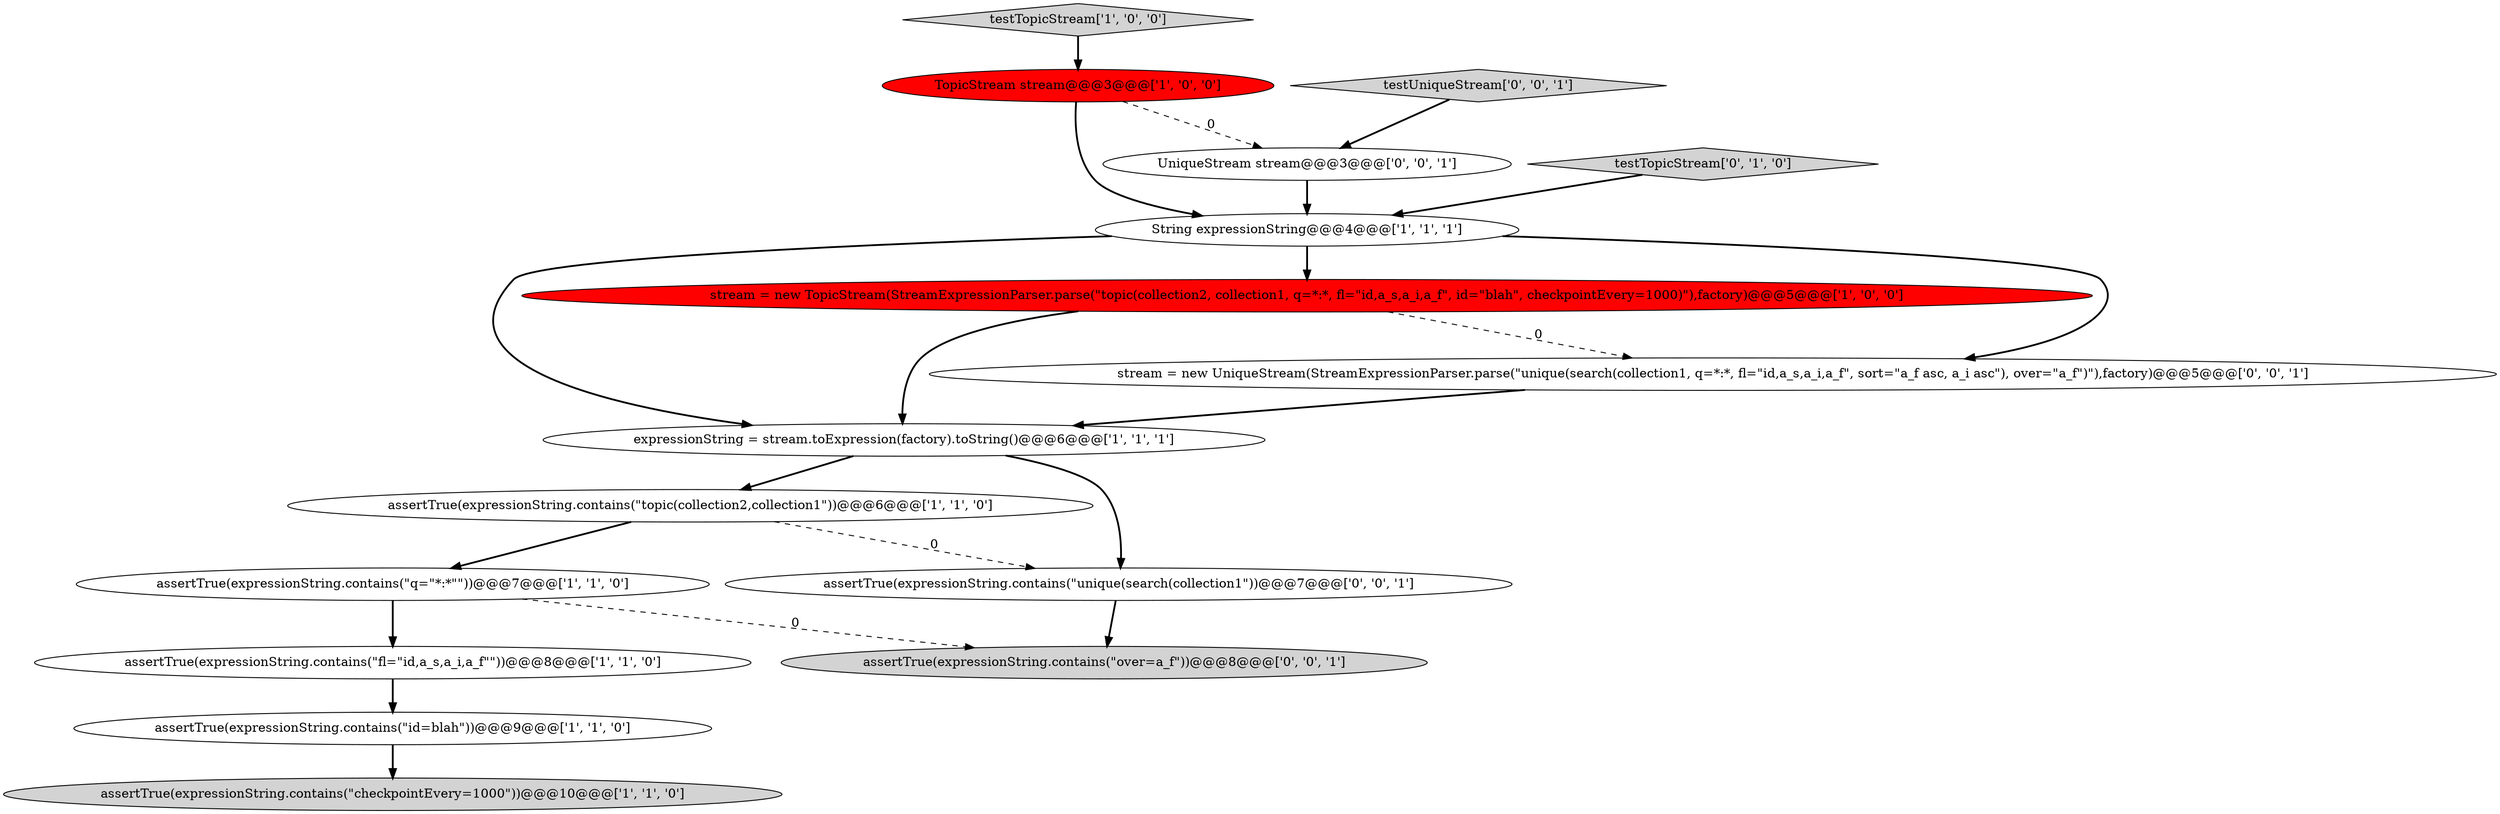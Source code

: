 digraph {
0 [style = filled, label = "String expressionString@@@4@@@['1', '1', '1']", fillcolor = white, shape = ellipse image = "AAA0AAABBB1BBB"];
2 [style = filled, label = "assertTrue(expressionString.contains(\"fl=\"id,a_s,a_i,a_f\"\"))@@@8@@@['1', '1', '0']", fillcolor = white, shape = ellipse image = "AAA0AAABBB1BBB"];
3 [style = filled, label = "stream = new TopicStream(StreamExpressionParser.parse(\"topic(collection2, collection1, q=*:*, fl=\"id,a_s,a_i,a_f\", id=\"blah\", checkpointEvery=1000)\"),factory)@@@5@@@['1', '0', '0']", fillcolor = red, shape = ellipse image = "AAA1AAABBB1BBB"];
8 [style = filled, label = "testTopicStream['1', '0', '0']", fillcolor = lightgray, shape = diamond image = "AAA0AAABBB1BBB"];
6 [style = filled, label = "assertTrue(expressionString.contains(\"q=\"*:*\"\"))@@@7@@@['1', '1', '0']", fillcolor = white, shape = ellipse image = "AAA0AAABBB1BBB"];
5 [style = filled, label = "TopicStream stream@@@3@@@['1', '0', '0']", fillcolor = red, shape = ellipse image = "AAA1AAABBB1BBB"];
9 [style = filled, label = "assertTrue(expressionString.contains(\"id=blah\"))@@@9@@@['1', '1', '0']", fillcolor = white, shape = ellipse image = "AAA0AAABBB1BBB"];
13 [style = filled, label = "assertTrue(expressionString.contains(\"over=a_f\"))@@@8@@@['0', '0', '1']", fillcolor = lightgray, shape = ellipse image = "AAA0AAABBB3BBB"];
14 [style = filled, label = "UniqueStream stream@@@3@@@['0', '0', '1']", fillcolor = white, shape = ellipse image = "AAA0AAABBB3BBB"];
1 [style = filled, label = "assertTrue(expressionString.contains(\"topic(collection2,collection1\"))@@@6@@@['1', '1', '0']", fillcolor = white, shape = ellipse image = "AAA0AAABBB1BBB"];
15 [style = filled, label = "assertTrue(expressionString.contains(\"unique(search(collection1\"))@@@7@@@['0', '0', '1']", fillcolor = white, shape = ellipse image = "AAA0AAABBB3BBB"];
11 [style = filled, label = "testUniqueStream['0', '0', '1']", fillcolor = lightgray, shape = diamond image = "AAA0AAABBB3BBB"];
7 [style = filled, label = "assertTrue(expressionString.contains(\"checkpointEvery=1000\"))@@@10@@@['1', '1', '0']", fillcolor = lightgray, shape = ellipse image = "AAA0AAABBB1BBB"];
4 [style = filled, label = "expressionString = stream.toExpression(factory).toString()@@@6@@@['1', '1', '1']", fillcolor = white, shape = ellipse image = "AAA0AAABBB1BBB"];
12 [style = filled, label = "stream = new UniqueStream(StreamExpressionParser.parse(\"unique(search(collection1, q=*:*, fl=\"id,a_s,a_i,a_f\", sort=\"a_f asc, a_i asc\"), over=\"a_f\")\"),factory)@@@5@@@['0', '0', '1']", fillcolor = white, shape = ellipse image = "AAA0AAABBB3BBB"];
10 [style = filled, label = "testTopicStream['0', '1', '0']", fillcolor = lightgray, shape = diamond image = "AAA0AAABBB2BBB"];
0->3 [style = bold, label=""];
15->13 [style = bold, label=""];
5->14 [style = dashed, label="0"];
11->14 [style = bold, label=""];
1->15 [style = dashed, label="0"];
0->12 [style = bold, label=""];
4->15 [style = bold, label=""];
2->9 [style = bold, label=""];
9->7 [style = bold, label=""];
3->4 [style = bold, label=""];
6->2 [style = bold, label=""];
1->6 [style = bold, label=""];
3->12 [style = dashed, label="0"];
6->13 [style = dashed, label="0"];
8->5 [style = bold, label=""];
5->0 [style = bold, label=""];
14->0 [style = bold, label=""];
12->4 [style = bold, label=""];
0->4 [style = bold, label=""];
10->0 [style = bold, label=""];
4->1 [style = bold, label=""];
}
